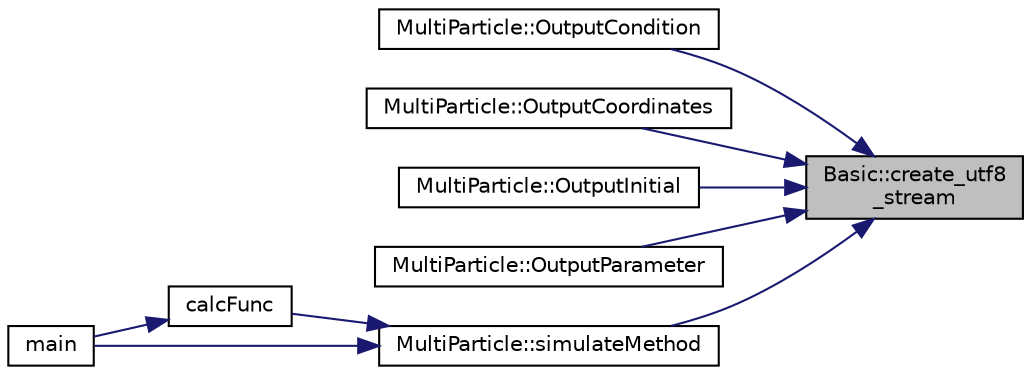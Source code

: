 digraph "Basic::create_utf8_stream"
{
 // LATEX_PDF_SIZE
  edge [fontname="Helvetica",fontsize="10",labelfontname="Helvetica",labelfontsize="10"];
  node [fontname="Helvetica",fontsize="10",shape=record];
  rankdir="RL";
  Node1 [label="Basic::create_utf8\l_stream",height=0.2,width=0.4,color="black", fillcolor="grey75", style="filled", fontcolor="black",tooltip="ファイルの先頭にUTF-8のバイナリデータ（BOM）を書き込む"];
  Node1 -> Node2 [dir="back",color="midnightblue",fontsize="10",style="solid",fontname="Helvetica"];
  Node2 [label="MultiParticle::OutputCondition",height=0.2,width=0.4,color="black", fillcolor="white", style="filled",URL="$classMultiParticle.html#ae46f9c3e504483a8e40f55e963adabfa",tooltip="引数の時間が1列目になるようなdatファイルとして出力する"];
  Node1 -> Node3 [dir="back",color="midnightblue",fontsize="10",style="solid",fontname="Helvetica"];
  Node3 [label="MultiParticle::OutputCoordinates",height=0.2,width=0.4,color="black", fillcolor="white", style="filled",URL="$classMultiParticle.html#ab332e401edebda4dba6094b99ca8cd63",tooltip="引数の時間が1列目になるようなdatファイルとして出力する"];
  Node1 -> Node4 [dir="back",color="midnightblue",fontsize="10",style="solid",fontname="Helvetica"];
  Node4 [label="MultiParticle::OutputInitial",height=0.2,width=0.4,color="black", fillcolor="white", style="filled",URL="$classMultiParticle.html#a9d2520e788b920f5249179bcbed7582d",tooltip="引数の時間が1列目になるようなdatファイルとして出力する"];
  Node1 -> Node5 [dir="back",color="midnightblue",fontsize="10",style="solid",fontname="Helvetica"];
  Node5 [label="MultiParticle::OutputParameter",height=0.2,width=0.4,color="black", fillcolor="white", style="filled",URL="$classMultiParticle.html#a75a4bc4d9577cdbd80c446b54addccc4",tooltip="引数の時間が1列目になるようなdatファイルとして出力する"];
  Node1 -> Node6 [dir="back",color="midnightblue",fontsize="10",style="solid",fontname="Helvetica"];
  Node6 [label="MultiParticle::simulateMethod",height=0.2,width=0.4,color="black", fillcolor="white", style="filled",URL="$classMultiParticle.html#ae506babb405b19a4f90ed07390c6dffb",tooltip="main関数から呼ばれる場合のコンストラクタ"];
  Node6 -> Node7 [dir="back",color="midnightblue",fontsize="10",style="solid",fontname="Helvetica"];
  Node7 [label="calcFunc",height=0.2,width=0.4,color="black", fillcolor="white", style="filled",URL="$CubePressure_8cpp.html#a25a0ad5f52f8786c64e81482f13b5c06",tooltip="引数がない or 引数が2つ の実行の場合に呼び出される"];
  Node7 -> Node8 [dir="back",color="midnightblue",fontsize="10",style="solid",fontname="Helvetica"];
  Node8 [label="main",height=0.2,width=0.4,color="black", fillcolor="white", style="filled",URL="$CubePressure_8cpp.html#a3c04138a5bfe5d72780bb7e82a18e627",tooltip=" "];
  Node6 -> Node8 [dir="back",color="midnightblue",fontsize="10",style="solid",fontname="Helvetica"];
}
